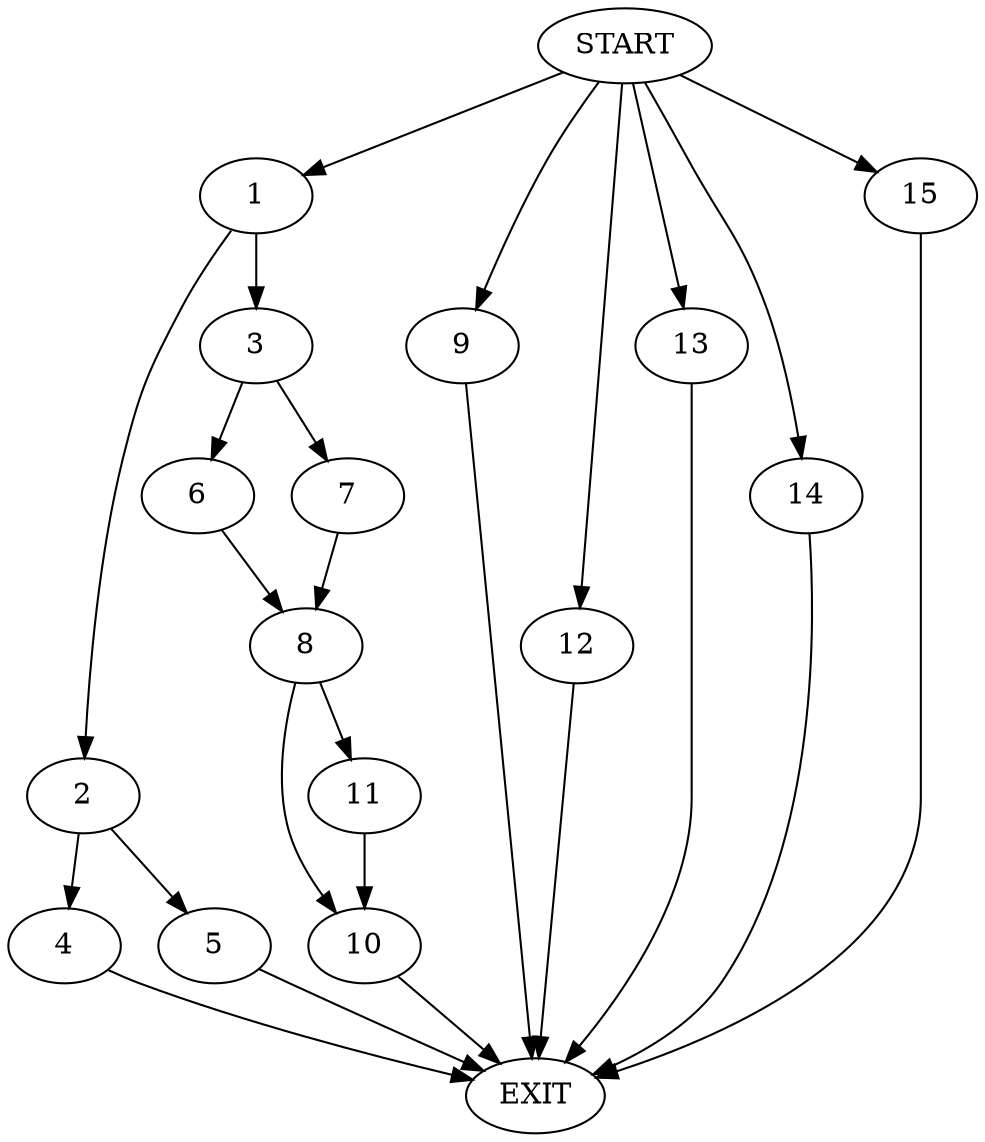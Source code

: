 digraph {
0 [label="START"]
16 [label="EXIT"]
0 -> 1
1 -> 2
1 -> 3
2 -> 4
2 -> 5
3 -> 6
3 -> 7
7 -> 8
6 -> 8
0 -> 9
9 -> 16
8 -> 10
8 -> 11
10 -> 16
11 -> 10
0 -> 12
12 -> 16
0 -> 13
13 -> 16
0 -> 14
14 -> 16
5 -> 16
4 -> 16
0 -> 15
15 -> 16
}
